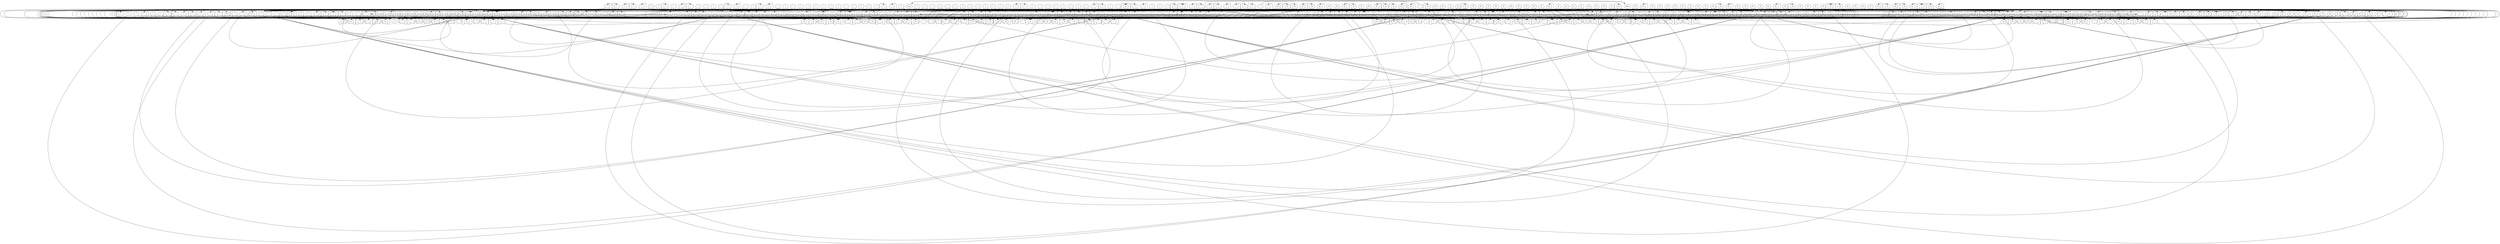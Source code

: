 digraph egraph {
  compound=true
  clusterrank=local
  subgraph cluster_0 {
    style=dotted
    0.0[label = "true"]
    0.1[label = "~"]
    0.2[label = "|"]
    0.3[label = "|"]
    0.4[label = "|"]
    0.5[label = "|"]
    0.6[label = "|"]
    0.7[label = "|"]
    0.8[label = "|"]
    0.9[label = "|"]
    0.10[label = "|"]
    0.11[label = "|"]
    0.12[label = "|"]
    0.13[label = "|"]
    0.14[label = "|"]
    0.15[label = "|"]
    0.16[label = "|"]
    0.17[label = "&"]
    0.18[label = "|"]
    0.19[label = "|"]
    0.20[label = "|"]
    0.21[label = "|"]
    0.22[label = "|"]
    0.23[label = "|"]
    0.24[label = "|"]
    0.25[label = "|"]
    0.26[label = "|"]
    0.27[label = "|"]
    0.28[label = "|"]
    0.29[label = "|"]
    0.30[label = "|"]
    0.31[label = "|"]
    0.32[label = "|"]
    0.33[label = "|"]
    0.34[label = "|"]
    0.35[label = "|"]
    0.36[label = "|"]
    0.37[label = "|"]
    0.38[label = "|"]
    0.39[label = "|"]
    0.40[label = "|"]
    0.41[label = "|"]
    0.42[label = "|"]
    0.43[label = "|"]
    0.44[label = "|"]
    0.45[label = "|"]
    0.46[label = "|"]
    0.47[label = "|"]
    0.48[label = "|"]
    0.49[label = "|"]
    0.50[label = "|"]
    0.51[label = "|"]
    0.52[label = "|"]
    0.53[label = "|"]
    0.54[label = "|"]
    0.55[label = "|"]
    0.56[label = "|"]
    0.57[label = "|"]
    0.58[label = "|"]
    0.59[label = "|"]
    0.60[label = "|"]
    0.61[label = "|"]
    0.62[label = "|"]
    0.63[label = "|"]
    0.64[label = "|"]
    0.65[label = "|"]
    0.66[label = "|"]
    0.67[label = "|"]
    0.68[label = "|"]
    0.69[label = "|"]
    0.70[label = "|"]
    0.71[label = "|"]
    0.72[label = "|"]
    0.73[label = "|"]
    0.74[label = "|"]
    0.75[label = "|"]
    0.76[label = "|"]
    0.77[label = "|"]
    0.78[label = "|"]
    0.79[label = "|"]
    0.80[label = "|"]
    0.81[label = "|"]
    0.82[label = "|"]
    0.83[label = "|"]
  }
  subgraph cluster_1 {
    style=dotted
    1.0[label = "y"]
    1.1[label = "|"]
    1.2[label = "|"]
    1.3[label = "|"]
    1.4[label = "&"]
    1.5[label = "&"]
    1.6[label = "&"]
    1.7[label = "&"]
    1.8[label = "&"]
    1.9[label = "&"]
    1.10[label = "&"]
    1.11[label = "&"]
    1.12[label = "&"]
    1.13[label = "~"]
    1.14[label = "|"]
    1.15[label = "|"]
    1.16[label = "|"]
    1.17[label = "|"]
    1.18[label = "|"]
    1.19[label = "|"]
  }
  subgraph cluster_2 {
    style=dotted
    2.0[label = "false"]
    2.1[label = "~"]
    2.2[label = "|"]
    2.3[label = "&"]
    2.4[label = "&"]
    2.5[label = "&"]
    2.6[label = "&"]
    2.7[label = "&"]
    2.8[label = "&"]
    2.9[label = "&"]
    2.10[label = "&"]
    2.11[label = "&"]
    2.12[label = "&"]
    2.13[label = "&"]
    2.14[label = "&"]
    2.15[label = "&"]
    2.16[label = "&"]
    2.17[label = "&"]
    2.18[label = "&"]
    2.19[label = "&"]
    2.20[label = "&"]
    2.21[label = "&"]
    2.22[label = "&"]
    2.23[label = "&"]
    2.24[label = "&"]
    2.25[label = "&"]
    2.26[label = "&"]
    2.27[label = "&"]
    2.28[label = "&"]
    2.29[label = "&"]
    2.30[label = "&"]
    2.31[label = "&"]
    2.32[label = "&"]
    2.33[label = "&"]
    2.34[label = "&"]
    2.35[label = "&"]
    2.36[label = "&"]
    2.37[label = "&"]
    2.38[label = "&"]
    2.39[label = "&"]
    2.40[label = "&"]
    2.41[label = "&"]
    2.42[label = "&"]
    2.43[label = "&"]
    2.44[label = "&"]
    2.45[label = "&"]
    2.46[label = "&"]
    2.47[label = "&"]
    2.48[label = "&"]
    2.49[label = "&"]
    2.50[label = "&"]
    2.51[label = "&"]
    2.52[label = "&"]
    2.53[label = "&"]
    2.54[label = "&"]
    2.55[label = "&"]
    2.56[label = "&"]
    2.57[label = "&"]
    2.58[label = "&"]
    2.59[label = "&"]
    2.60[label = "&"]
    2.61[label = "&"]
    2.62[label = "&"]
    2.63[label = "&"]
    2.64[label = "&"]
    2.65[label = "&"]
    2.66[label = "&"]
    2.67[label = "&"]
    2.68[label = "&"]
    2.69[label = "&"]
    2.70[label = "&"]
    2.71[label = "&"]
    2.72[label = "&"]
    2.73[label = "&"]
    2.74[label = "&"]
    2.75[label = "&"]
    2.76[label = "&"]
    2.77[label = "&"]
    2.78[label = "&"]
    2.79[label = "&"]
    2.80[label = "&"]
    2.81[label = "&"]
    2.82[label = "&"]
    2.83[label = "&"]
  }
  subgraph cluster_3 {
    style=dotted
    3.0[label = "x"]
    3.1[label = "|"]
    3.2[label = "|"]
    3.3[label = "|"]
    3.4[label = "&"]
    3.5[label = "&"]
    3.6[label = "&"]
    3.7[label = "&"]
    3.8[label = "&"]
    3.9[label = "&"]
    3.10[label = "&"]
    3.11[label = "&"]
    3.12[label = "&"]
    3.13[label = "~"]
    3.14[label = "|"]
    3.15[label = "|"]
    3.16[label = "|"]
    3.17[label = "|"]
    3.18[label = "|"]
    3.19[label = "|"]
  }
  subgraph cluster_6 {
    style=dotted
    6.0[label = "~"]
    6.1[label = "|"]
    6.2[label = "|"]
    6.3[label = "|"]
    6.4[label = "&"]
    6.5[label = "&"]
    6.6[label = "&"]
    6.7[label = "&"]
    6.8[label = "&"]
    6.9[label = "&"]
    6.10[label = "&"]
    6.11[label = "&"]
    6.12[label = "&"]
    6.13[label = "|"]
    6.14[label = "|"]
    6.15[label = "|"]
    6.16[label = "|"]
    6.17[label = "|"]
    6.18[label = "|"]
  }
  subgraph cluster_7 {
    style=dotted
    7.0[label = "~"]
    7.1[label = "|"]
    7.2[label = "|"]
    7.3[label = "|"]
    7.4[label = "&"]
    7.5[label = "&"]
    7.6[label = "&"]
    7.7[label = "&"]
    7.8[label = "&"]
    7.9[label = "&"]
    7.10[label = "&"]
    7.11[label = "&"]
    7.12[label = "&"]
    7.13[label = "|"]
    7.14[label = "|"]
    7.15[label = "|"]
    7.16[label = "|"]
    7.17[label = "|"]
    7.18[label = "|"]
  }
  subgraph cluster_25 {
    style=dotted
    25.0[label = "|"]
    25.1[label = "|"]
    25.2[label = "|"]
    25.3[label = "&"]
    25.4[label = "&"]
    25.5[label = "&"]
    25.6[label = "~"]
    25.7[label = "|"]
    25.8[label = "|"]
    25.9[label = "|"]
    25.10[label = "|"]
    25.11[label = "|"]
    25.12[label = "|"]
    25.13[label = "|"]
    25.14[label = "|"]
    25.15[label = "|"]
    25.16[label = "|"]
    25.17[label = "|"]
    25.18[label = "|"]
    25.19[label = "|"]
    25.20[label = "|"]
    25.21[label = "|"]
    25.22[label = "|"]
    25.23[label = "|"]
    25.24[label = "|"]
    25.25[label = "|"]
    25.26[label = "|"]
    25.27[label = "|"]
    25.28[label = "|"]
    25.29[label = "|"]
    25.30[label = "|"]
  }
  subgraph cluster_30 {
    style=dotted
    30.0[label = "|"]
    30.1[label = "|"]
    30.2[label = "|"]
    30.3[label = "|"]
    30.4[label = "|"]
    30.5[label = "|"]
    30.6[label = "|"]
    30.7[label = "|"]
    30.8[label = "|"]
    30.9[label = "&"]
    30.10[label = "&"]
    30.11[label = "&"]
    30.12[label = "~"]
    30.13[label = "|"]
    30.14[label = "|"]
    30.15[label = "|"]
    30.16[label = "|"]
    30.17[label = "|"]
    30.18[label = "|"]
    30.19[label = "|"]
    30.20[label = "|"]
    30.21[label = "|"]
    30.22[label = "|"]
    30.23[label = "|"]
    30.24[label = "|"]
    30.25[label = "|"]
    30.26[label = "|"]
    30.27[label = "|"]
    30.28[label = "|"]
    30.29[label = "|"]
    30.30[label = "|"]
  }
  subgraph cluster_45 {
    style=dotted
    45.0[label = "|"]
    45.1[label = "|"]
    45.2[label = "|"]
    45.3[label = "|"]
    45.4[label = "|"]
    45.5[label = "|"]
    45.6[label = "|"]
    45.7[label = "|"]
    45.8[label = "|"]
    45.9[label = "&"]
    45.10[label = "&"]
    45.11[label = "&"]
    45.12[label = "~"]
    45.13[label = "|"]
    45.14[label = "|"]
    45.15[label = "|"]
    45.16[label = "|"]
    45.17[label = "|"]
    45.18[label = "|"]
    45.19[label = "|"]
    45.20[label = "|"]
    45.21[label = "|"]
    45.22[label = "|"]
    45.23[label = "|"]
    45.24[label = "|"]
    45.25[label = "|"]
    45.26[label = "|"]
    45.27[label = "|"]
    45.28[label = "|"]
    45.29[label = "|"]
    45.30[label = "|"]
  }
  subgraph cluster_54 {
    style=dotted
    54.0[label = "|"]
    54.1[label = "|"]
    54.2[label = "|"]
    54.3[label = "|"]
    54.4[label = "|"]
    54.5[label = "|"]
    54.6[label = "|"]
    54.7[label = "|"]
    54.8[label = "|"]
    54.9[label = "&"]
    54.10[label = "&"]
    54.11[label = "&"]
    54.12[label = "~"]
    54.13[label = "|"]
    54.14[label = "|"]
    54.15[label = "|"]
    54.16[label = "|"]
    54.17[label = "|"]
    54.18[label = "|"]
    54.19[label = "|"]
    54.20[label = "|"]
    54.21[label = "|"]
    54.22[label = "|"]
    54.23[label = "|"]
    54.24[label = "|"]
    54.25[label = "|"]
    54.26[label = "|"]
    54.27[label = "|"]
    54.28[label = "|"]
    54.29[label = "|"]
    54.30[label = "|"]
  }
  subgraph cluster_67 {
    style=dotted
    67.0[label = "&"]
    67.1[label = "&"]
    67.2[label = "&"]
    67.3[label = "&"]
    67.4[label = "&"]
    67.5[label = "&"]
    67.6[label = "&"]
    67.7[label = "&"]
    67.8[label = "&"]
    67.9[label = "&"]
    67.10[label = "&"]
    67.11[label = "&"]
    67.12[label = "&"]
    67.13[label = "&"]
    67.14[label = "~"]
    67.15[label = "|"]
    67.16[label = "|"]
    67.17[label = "|"]
    67.18[label = "&"]
    67.19[label = "&"]
    67.20[label = "&"]
    67.21[label = "&"]
    67.22[label = "&"]
    67.23[label = "&"]
    67.24[label = "&"]
    67.25[label = "&"]
    67.26[label = "&"]
    67.27[label = "&"]
    67.28[label = "&"]
    67.29[label = "&"]
    67.30[label = "&"]
  }
  subgraph cluster_94 {
    style=dotted
    94.0[label = "&"]
    94.1[label = "&"]
    94.2[label = "&"]
    94.3[label = "&"]
    94.4[label = "&"]
    94.5[label = "&"]
    94.6[label = "&"]
    94.7[label = "&"]
    94.8[label = "&"]
    94.9[label = "&"]
    94.10[label = "&"]
    94.11[label = "&"]
    94.12[label = "&"]
    94.13[label = "&"]
    94.14[label = "&"]
    94.15[label = "&"]
    94.16[label = "&"]
    94.17[label = "&"]
    94.18[label = "&"]
    94.19[label = "~"]
    94.20[label = "|"]
    94.21[label = "|"]
    94.22[label = "|"]
    94.23[label = "&"]
    94.24[label = "&"]
    94.25[label = "&"]
    94.26[label = "&"]
    94.27[label = "&"]
    94.28[label = "&"]
    94.29[label = "&"]
    94.30[label = "&"]
  }
  subgraph cluster_166 {
    style=dotted
    166.0[label = "&"]
    166.1[label = "&"]
    166.2[label = "&"]
    166.3[label = "&"]
    166.4[label = "&"]
    166.5[label = "&"]
    166.6[label = "&"]
    166.7[label = "&"]
    166.8[label = "&"]
    166.9[label = "&"]
    166.10[label = "&"]
    166.11[label = "&"]
    166.12[label = "&"]
    166.13[label = "&"]
    166.14[label = "~"]
    166.15[label = "|"]
    166.16[label = "|"]
    166.17[label = "|"]
    166.18[label = "&"]
    166.19[label = "&"]
    166.20[label = "&"]
    166.21[label = "&"]
    166.22[label = "&"]
    166.23[label = "&"]
    166.24[label = "&"]
    166.25[label = "&"]
    166.26[label = "&"]
    166.27[label = "&"]
    166.28[label = "&"]
    166.29[label = "&"]
    166.30[label = "&"]
  }
  subgraph cluster_189 {
    style=dotted
    189.0[label = "&"]
    189.1[label = "&"]
    189.2[label = "&"]
    189.3[label = "&"]
    189.4[label = "~"]
    189.5[label = "|"]
    189.6[label = "|"]
    189.7[label = "|"]
    189.8[label = "|"]
    189.9[label = "|"]
    189.10[label = "|"]
    189.11[label = "|"]
    189.12[label = "|"]
    189.13[label = "|"]
    189.14[label = "&"]
    189.15[label = "&"]
    189.16[label = "&"]
    189.17[label = "&"]
    189.18[label = "&"]
  }
  subgraph cluster_207 {
    style=dotted
    207.0[label = "&"]
    207.1[label = "&"]
    207.2[label = "&"]
    207.3[label = "&"]
    207.4[label = "&"]
    207.5[label = "&"]
    207.6[label = "&"]
    207.7[label = "&"]
    207.8[label = "&"]
    207.9[label = "&"]
    207.10[label = "&"]
    207.11[label = "&"]
    207.12[label = "&"]
    207.13[label = "&"]
    207.14[label = "&"]
    207.15[label = "&"]
    207.16[label = "&"]
    207.17[label = "&"]
    207.18[label = "&"]
    207.19[label = "&"]
    207.20[label = "&"]
    207.21[label = "&"]
    207.22[label = "&"]
    207.23[label = "&"]
    207.24[label = "~"]
    207.25[label = "|"]
    207.26[label = "|"]
    207.27[label = "|"]
    207.28[label = "&"]
    207.29[label = "&"]
    207.30[label = "&"]
  }
  subgraph cluster_210 {
    style=dotted
    210.0[label = "&"]
    210.1[label = "&"]
    210.2[label = "&"]
    210.3[label = "&"]
    210.4[label = "&"]
    210.5[label = "&"]
    210.6[label = "&"]
    210.7[label = "&"]
    210.8[label = "~"]
    210.9[label = "|"]
    210.10[label = "|"]
    210.11[label = "|"]
    210.12[label = "|"]
    210.13[label = "|"]
    210.14[label = "|"]
    210.15[label = "|"]
    210.16[label = "|"]
    210.17[label = "|"]
    210.18[label = "&"]
  }
  0.1 -> 2.0 [lhead = cluster_2, ]
  0.2:sw -> 1.0 [lhead = cluster_1, ]
  0.2:se -> 0.2:n [lhead = cluster_0, ]
  0.3:sw -> 3.0 [lhead = cluster_3, ]
  0.3:se -> 0.3:n [lhead = cluster_0, ]
  0.4:sw -> 3.0 [lhead = cluster_3, ]
  0.4:se -> 6.0 [lhead = cluster_6, ]
  0.5:sw -> 2.0 [lhead = cluster_2, ]
  0.5:se -> 0.5:n [lhead = cluster_0, ]
  0.6:sw -> 0.6:n [lhead = cluster_0, ]
  0.6:se -> 1.0 [lhead = cluster_1, ]
  0.7:sw -> 0.7:n [lhead = cluster_0, ]
  0.7:se -> 3.0 [lhead = cluster_3, ]
  0.8:sw -> 0.8:n [lhead = cluster_0, ]
  0.8:se -> 2.0 [lhead = cluster_2, ]
  0.9:sw -> 6.0 [lhead = cluster_6, ]
  0.9:se -> 3.0 [lhead = cluster_3, ]
  0.10:sw -> 0.10:n [lhead = cluster_0, ]
  0.10:se -> 0.10:n [lhead = cluster_0, ]
  0.11:sw -> 0.11:n [lhead = cluster_0, ]
  0.11:se -> 6.0 [lhead = cluster_6, ]
  0.12:sw -> 6.0 [lhead = cluster_6, ]
  0.12:se -> 0.12:n [lhead = cluster_0, ]
  0.13:sw -> 1.0 [lhead = cluster_1, ]
  0.13:se -> 7.0 [lhead = cluster_7, ]
  0.14:sw -> 7.0 [lhead = cluster_7, ]
  0.14:se -> 1.0 [lhead = cluster_1, ]
  0.15:sw -> 0.15:n [lhead = cluster_0, ]
  0.15:se -> 7.0 [lhead = cluster_7, ]
  0.16:sw -> 7.0 [lhead = cluster_7, ]
  0.16:se -> 0.16:n [lhead = cluster_0, ]
  0.17:sw -> 0.17:n [lhead = cluster_0, ]
  0.17:se -> 0.17:n [lhead = cluster_0, ]
  0.18:sw -> 189.0 [lhead = cluster_189, ]
  0.18:se -> 0.18:n [lhead = cluster_0, ]
  0.19:sw -> 45.0 [lhead = cluster_45, ]
  0.19:se -> 25.0 [lhead = cluster_25, ]
  0.20:sw -> 45.0 [lhead = cluster_45, ]
  0.20:se -> 0.20:n [lhead = cluster_0, ]
  0.21:sw -> 189.0 [lhead = cluster_189, ]
  0.21:se -> 30.0 [lhead = cluster_30, ]
  0.22:sw -> 45.0 [lhead = cluster_45, ]
  0.22:se -> 6.0 [lhead = cluster_6, ]
  0.23:sw -> 45.0 [lhead = cluster_45, ]
  0.23:se -> 30.0 [lhead = cluster_30, ]
  0.24:sw -> 166.0 [lhead = cluster_166, ]
  0.24:se -> 0.24:n [lhead = cluster_0, ]
  0.25:sw -> 1.0 [lhead = cluster_1, ]
  0.25:se -> 25.0 [lhead = cluster_25, ]
  0.26:sw -> 67.0 [lhead = cluster_67, ]
  0.26:se -> 0.26:n [lhead = cluster_0, ]
  0.27:sw -> 3.0 [lhead = cluster_3, ]
  0.27:se -> 25.0 [lhead = cluster_25, ]
  0.28:sw -> 67.0 [lhead = cluster_67, ]
  0.28:se -> 30.0 [lhead = cluster_30, ]
  0.29:sw -> 3.0 [lhead = cluster_3, ]
  0.29:se -> 30.0 [lhead = cluster_30, ]
  0.30:sw -> 94.0 [lhead = cluster_94, ]
  0.30:se -> 25.0 [lhead = cluster_25, ]
  0.31:sw -> 94.0 [lhead = cluster_94, ]
  0.31:se -> 0.31:n [lhead = cluster_0, ]
  0.32:sw -> 25.0 [lhead = cluster_25, ]
  0.32:se -> 45.0 [lhead = cluster_45, ]
  0.33:sw -> 0.33:n [lhead = cluster_0, ]
  0.33:se -> 189.0 [lhead = cluster_189, ]
  0.34:sw -> 0.34:n [lhead = cluster_0, ]
  0.34:se -> 45.0 [lhead = cluster_45, ]
  0.35:sw -> 25.0 [lhead = cluster_25, ]
  0.35:se -> 1.0 [lhead = cluster_1, ]
  0.36:sw -> 0.36:n [lhead = cluster_0, ]
  0.36:se -> 166.0 [lhead = cluster_166, ]
  0.37:sw -> 6.0 [lhead = cluster_6, ]
  0.37:se -> 45.0 [lhead = cluster_45, ]
  0.38:sw -> 30.0 [lhead = cluster_30, ]
  0.38:se -> 189.0 [lhead = cluster_189, ]
  0.39:sw -> 30.0 [lhead = cluster_30, ]
  0.39:se -> 45.0 [lhead = cluster_45, ]
  0.40:sw -> 25.0 [lhead = cluster_25, ]
  0.40:se -> 3.0 [lhead = cluster_3, ]
  0.41:sw -> 0.41:n [lhead = cluster_0, ]
  0.41:se -> 67.0 [lhead = cluster_67, ]
  0.42:sw -> 25.0 [lhead = cluster_25, ]
  0.42:se -> 94.0 [lhead = cluster_94, ]
  0.43:sw -> 0.43:n [lhead = cluster_0, ]
  0.43:se -> 94.0 [lhead = cluster_94, ]
  0.44:sw -> 30.0 [lhead = cluster_30, ]
  0.44:se -> 67.0 [lhead = cluster_67, ]
  0.45:sw -> 30.0 [lhead = cluster_30, ]
  0.45:se -> 3.0 [lhead = cluster_3, ]
  0.46:sw -> 25.0 [lhead = cluster_25, ]
  0.46:se -> 0.46:n [lhead = cluster_0, ]
  0.47:sw -> 0.47:n [lhead = cluster_0, ]
  0.47:se -> 25.0 [lhead = cluster_25, ]
  0.48:sw -> 25.0 [lhead = cluster_25, ]
  0.48:se -> 30.0 [lhead = cluster_30, ]
  0.49:sw -> 0.49:n [lhead = cluster_0, ]
  0.49:se -> 30.0 [lhead = cluster_30, ]
  0.50:sw -> 30.0 [lhead = cluster_30, ]
  0.50:se -> 25.0 [lhead = cluster_25, ]
  0.51:sw -> 30.0 [lhead = cluster_30, ]
  0.51:se -> 0.51:n [lhead = cluster_0, ]
  0.52:sw -> 189.0 [lhead = cluster_189, ]
  0.52:se -> 54.0 [lhead = cluster_54, ]
  0.53:sw -> 45.0 [lhead = cluster_45, ]
  0.53:se -> 7.0 [lhead = cluster_7, ]
  0.54:sw -> 45.0 [lhead = cluster_45, ]
  0.54:se -> 54.0 [lhead = cluster_54, ]
  0.55:sw -> 189.0 [lhead = cluster_189, ]
  0.55:se -> 210.0 [lhead = cluster_210, ]
  0.56:sw -> 45.0 [lhead = cluster_45, ]
  0.56:se -> 207.0 [lhead = cluster_207, ]
  0.57:sw -> 45.0 [lhead = cluster_45, ]
  0.57:se -> 210.0 [lhead = cluster_210, ]
  0.58:sw -> 166.0 [lhead = cluster_166, ]
  0.58:se -> 54.0 [lhead = cluster_54, ]
  0.59:sw -> 1.0 [lhead = cluster_1, ]
  0.59:se -> 54.0 [lhead = cluster_54, ]
  0.60:sw -> 7.0 [lhead = cluster_7, ]
  0.60:se -> 45.0 [lhead = cluster_45, ]
  0.61:sw -> 54.0 [lhead = cluster_54, ]
  0.61:se -> 189.0 [lhead = cluster_189, ]
  0.62:sw -> 54.0 [lhead = cluster_54, ]
  0.62:se -> 45.0 [lhead = cluster_45, ]
  0.63:sw -> 54.0 [lhead = cluster_54, ]
  0.63:se -> 166.0 [lhead = cluster_166, ]
  0.64:sw -> 54.0 [lhead = cluster_54, ]
  0.64:se -> 1.0 [lhead = cluster_1, ]
  0.65:sw -> 207.0 [lhead = cluster_207, ]
  0.65:se -> 45.0 [lhead = cluster_45, ]
  0.66:sw -> 210.0 [lhead = cluster_210, ]
  0.66:se -> 189.0 [lhead = cluster_189, ]
  0.67:sw -> 210.0 [lhead = cluster_210, ]
  0.67:se -> 45.0 [lhead = cluster_45, ]
  0.68:sw -> 25.0 [lhead = cluster_25, ]
  0.68:se -> 54.0 [lhead = cluster_54, ]
  0.69:sw -> 0.69:n [lhead = cluster_0, ]
  0.69:se -> 54.0 [lhead = cluster_54, ]
  0.70:sw -> 25.0 [lhead = cluster_25, ]
  0.70:se -> 210.0 [lhead = cluster_210, ]
  0.71:sw -> 0.71:n [lhead = cluster_0, ]
  0.71:se -> 207.0 [lhead = cluster_207, ]
  0.72:sw -> 0.72:n [lhead = cluster_0, ]
  0.72:se -> 210.0 [lhead = cluster_210, ]
  0.73:sw -> 6.0 [lhead = cluster_6, ]
  0.73:se -> 54.0 [lhead = cluster_54, ]
  0.74:sw -> 30.0 [lhead = cluster_30, ]
  0.74:se -> 7.0 [lhead = cluster_7, ]
  0.75:sw -> 30.0 [lhead = cluster_30, ]
  0.75:se -> 54.0 [lhead = cluster_54, ]
  0.76:sw -> 54.0 [lhead = cluster_54, ]
  0.76:se -> 25.0 [lhead = cluster_25, ]
  0.77:sw -> 54.0 [lhead = cluster_54, ]
  0.77:se -> 0.77:n [lhead = cluster_0, ]
  0.78:sw -> 7.0 [lhead = cluster_7, ]
  0.78:se -> 30.0 [lhead = cluster_30, ]
  0.79:sw -> 54.0 [lhead = cluster_54, ]
  0.79:se -> 6.0 [lhead = cluster_6, ]
  0.80:sw -> 54.0 [lhead = cluster_54, ]
  0.80:se -> 30.0 [lhead = cluster_30, ]
  0.81:sw -> 207.0 [lhead = cluster_207, ]
  0.81:se -> 0.81:n [lhead = cluster_0, ]
  0.82:sw -> 210.0 [lhead = cluster_210, ]
  0.82:se -> 25.0 [lhead = cluster_25, ]
  0.83:sw -> 210.0 [lhead = cluster_210, ]
  0.83:se -> 0.83:n [lhead = cluster_0, ]
  1.1:sw -> 1.1:n [lhead = cluster_1, ]
  1.1:se -> 1.1:n [lhead = cluster_1, ]
  1.2:sw -> 1.2:n [lhead = cluster_1, ]
  1.2:se -> 2.0 [lhead = cluster_2, ]
  1.3:sw -> 2.0 [lhead = cluster_2, ]
  1.3:se -> 1.3:n [lhead = cluster_1, ]
  1.4:sw -> 1.4:n [lhead = cluster_1, ]
  1.4:se -> 1.4:n [lhead = cluster_1, ]
  1.5:sw -> 1.5:n [lhead = cluster_1, ]
  1.5:se -> 0.0 [lhead = cluster_0, ]
  1.6:sw -> 1.6:n [lhead = cluster_1, ]
  1.6:se -> 30.0 [lhead = cluster_30, ]
  1.7:sw -> 0.0 [lhead = cluster_0, ]
  1.7:se -> 1.7:n [lhead = cluster_1, ]
  1.8:sw -> 30.0 [lhead = cluster_30, ]
  1.8:se -> 1.8:n [lhead = cluster_1, ]
  1.9:sw -> 45.0 [lhead = cluster_45, ]
  1.9:se -> 1.9:n [lhead = cluster_1, ]
  1.10:sw -> 1.10:n [lhead = cluster_1, ]
  1.10:se -> 45.0 [lhead = cluster_45, ]
  1.11:sw -> 45.0 [lhead = cluster_45, ]
  1.11:se -> 30.0 [lhead = cluster_30, ]
  1.12:sw -> 30.0 [lhead = cluster_30, ]
  1.12:se -> 45.0 [lhead = cluster_45, ]
  1.13 -> 7.0 [lhead = cluster_7, ]
  1.14:sw -> 166.0 [lhead = cluster_166, ]
  1.14:se -> 1.14:n [lhead = cluster_1, ]
  1.15:sw -> 1.15:n [lhead = cluster_1, ]
  1.15:se -> 166.0 [lhead = cluster_166, ]
  1.16:sw -> 166.0 [lhead = cluster_166, ]
  1.16:se -> 94.0 [lhead = cluster_94, ]
  1.17:sw -> 1.17:n [lhead = cluster_1, ]
  1.17:se -> 94.0 [lhead = cluster_94, ]
  1.18:sw -> 94.0 [lhead = cluster_94, ]
  1.18:se -> 166.0 [lhead = cluster_166, ]
  1.19:sw -> 94.0 [lhead = cluster_94, ]
  1.19:se -> 1.19:n [lhead = cluster_1, ]
  2.1 -> 0.0 [lhead = cluster_0, ]
  2.2:sw -> 2.2:n [lhead = cluster_2, ]
  2.2:se -> 2.2:n [lhead = cluster_2, ]
  2.3:sw -> 1.0 [lhead = cluster_1, ]
  2.3:se -> 67.0 [lhead = cluster_67, ]
  2.4:sw -> 1.0 [lhead = cluster_1, ]
  2.4:se -> 2.4:n [lhead = cluster_2, ]
  2.5:sw -> 67.0 [lhead = cluster_67, ]
  2.5:se -> 1.0 [lhead = cluster_1, ]
  2.6:sw -> 2.6:n [lhead = cluster_2, ]
  2.6:se -> 1.0 [lhead = cluster_1, ]
  2.7:sw -> 67.0 [lhead = cluster_67, ]
  2.7:se -> 2.7:n [lhead = cluster_2, ]
  2.8:sw -> 67.0 [lhead = cluster_67, ]
  2.8:se -> 94.0 [lhead = cluster_94, ]
  2.9:sw -> 3.0 [lhead = cluster_3, ]
  2.9:se -> 2.9:n [lhead = cluster_2, ]
  2.10:sw -> 2.10:n [lhead = cluster_2, ]
  2.10:se -> 67.0 [lhead = cluster_67, ]
  2.11:sw -> 2.11:n [lhead = cluster_2, ]
  2.11:se -> 3.0 [lhead = cluster_3, ]
  2.12:sw -> 94.0 [lhead = cluster_94, ]
  2.12:se -> 67.0 [lhead = cluster_67, ]
  2.13:sw -> 2.13:n [lhead = cluster_2, ]
  2.13:se -> 2.13:n [lhead = cluster_2, ]
  2.14:sw -> 2.14:n [lhead = cluster_2, ]
  2.14:se -> 94.0 [lhead = cluster_94, ]
  2.15:sw -> 94.0 [lhead = cluster_94, ]
  2.15:se -> 2.15:n [lhead = cluster_2, ]
  2.16:sw -> 67.0 [lhead = cluster_67, ]
  2.16:se -> 6.0 [lhead = cluster_6, ]
  2.17:sw -> 67.0 [lhead = cluster_67, ]
  2.17:se -> 30.0 [lhead = cluster_30, ]
  2.18:sw -> 3.0 [lhead = cluster_3, ]
  2.18:se -> 6.0 [lhead = cluster_6, ]
  2.19:sw -> 2.19:n [lhead = cluster_2, ]
  2.19:se -> 25.0 [lhead = cluster_25, ]
  2.20:sw -> 2.20:n [lhead = cluster_2, ]
  2.20:se -> 0.0 [lhead = cluster_0, ]
  2.21:sw -> 94.0 [lhead = cluster_94, ]
  2.21:se -> 25.0 [lhead = cluster_25, ]
  2.22:sw -> 2.22:n [lhead = cluster_2, ]
  2.22:se -> 6.0 [lhead = cluster_6, ]
  2.23:sw -> 2.23:n [lhead = cluster_2, ]
  2.23:se -> 30.0 [lhead = cluster_30, ]
  2.24:sw -> 94.0 [lhead = cluster_94, ]
  2.24:se -> 6.0 [lhead = cluster_6, ]
  2.25:sw -> 25.0 [lhead = cluster_25, ]
  2.25:se -> 2.25:n [lhead = cluster_2, ]
  2.26:sw -> 25.0 [lhead = cluster_25, ]
  2.26:se -> 94.0 [lhead = cluster_94, ]
  2.27:sw -> 0.0 [lhead = cluster_0, ]
  2.27:se -> 2.27:n [lhead = cluster_2, ]
  2.28:sw -> 6.0 [lhead = cluster_6, ]
  2.28:se -> 67.0 [lhead = cluster_67, ]
  2.29:sw -> 6.0 [lhead = cluster_6, ]
  2.29:se -> 3.0 [lhead = cluster_3, ]
  2.30:sw -> 30.0 [lhead = cluster_30, ]
  2.30:se -> 67.0 [lhead = cluster_67, ]
  2.31:sw -> 6.0 [lhead = cluster_6, ]
  2.31:se -> 2.31:n [lhead = cluster_2, ]
  2.32:sw -> 6.0 [lhead = cluster_6, ]
  2.32:se -> 94.0 [lhead = cluster_94, ]
  2.33:sw -> 30.0 [lhead = cluster_30, ]
  2.33:se -> 2.33:n [lhead = cluster_2, ]
  2.34:sw -> 45.0 [lhead = cluster_45, ]
  2.34:se -> 2.34:n [lhead = cluster_2, ]
  2.35:sw -> 2.35:n [lhead = cluster_2, ]
  2.35:se -> 45.0 [lhead = cluster_45, ]
  2.36:sw -> 1.0 [lhead = cluster_1, ]
  2.36:se -> 7.0 [lhead = cluster_7, ]
  2.37:sw -> 2.37:n [lhead = cluster_2, ]
  2.37:se -> 7.0 [lhead = cluster_7, ]
  2.38:sw -> 2.38:n [lhead = cluster_2, ]
  2.38:se -> 54.0 [lhead = cluster_54, ]
  2.39:sw -> 94.0 [lhead = cluster_94, ]
  2.39:se -> 7.0 [lhead = cluster_7, ]
  2.40:sw -> 7.0 [lhead = cluster_7, ]
  2.40:se -> 1.0 [lhead = cluster_1, ]
  2.41:sw -> 7.0 [lhead = cluster_7, ]
  2.41:se -> 2.41:n [lhead = cluster_2, ]
  2.42:sw -> 7.0 [lhead = cluster_7, ]
  2.42:se -> 94.0 [lhead = cluster_94, ]
  2.43:sw -> 54.0 [lhead = cluster_54, ]
  2.43:se -> 2.43:n [lhead = cluster_2, ]
  2.44:sw -> 166.0 [lhead = cluster_166, ]
  2.44:se -> 67.0 [lhead = cluster_67, ]
  2.45:sw -> 166.0 [lhead = cluster_166, ]
  2.45:se -> 3.0 [lhead = cluster_3, ]
  2.46:sw -> 166.0 [lhead = cluster_166, ]
  2.46:se -> 2.46:n [lhead = cluster_2, ]
  2.47:sw -> 166.0 [lhead = cluster_166, ]
  2.47:se -> 94.0 [lhead = cluster_94, ]
  2.48:sw -> 67.0 [lhead = cluster_67, ]
  2.48:se -> 166.0 [lhead = cluster_166, ]
  2.49:sw -> 3.0 [lhead = cluster_3, ]
  2.49:se -> 166.0 [lhead = cluster_166, ]
  2.50:sw -> 2.50:n [lhead = cluster_2, ]
  2.50:se -> 166.0 [lhead = cluster_166, ]
  2.51:sw -> 94.0 [lhead = cluster_94, ]
  2.51:se -> 166.0 [lhead = cluster_166, ]
  2.52:sw -> 189.0 [lhead = cluster_189, ]
  2.52:se -> 2.52:n [lhead = cluster_2, ]
  2.53:sw -> 189.0 [lhead = cluster_189, ]
  2.53:se -> 94.0 [lhead = cluster_94, ]
  2.54:sw -> 2.54:n [lhead = cluster_2, ]
  2.54:se -> 189.0 [lhead = cluster_189, ]
  2.55:sw -> 94.0 [lhead = cluster_94, ]
  2.55:se -> 189.0 [lhead = cluster_189, ]
  2.56:sw -> 189.0 [lhead = cluster_189, ]
  2.56:se -> 207.0 [lhead = cluster_207, ]
  2.57:sw -> 189.0 [lhead = cluster_189, ]
  2.57:se -> 210.0 [lhead = cluster_210, ]
  2.58:sw -> 45.0 [lhead = cluster_45, ]
  2.58:se -> 207.0 [lhead = cluster_207, ]
  2.59:sw -> 166.0 [lhead = cluster_166, ]
  2.59:se -> 7.0 [lhead = cluster_7, ]
  2.60:sw -> 166.0 [lhead = cluster_166, ]
  2.60:se -> 54.0 [lhead = cluster_54, ]
  2.61:sw -> 166.0 [lhead = cluster_166, ]
  2.61:se -> 207.0 [lhead = cluster_207, ]
  2.62:sw -> 166.0 [lhead = cluster_166, ]
  2.62:se -> 210.0 [lhead = cluster_210, ]
  2.63:sw -> 1.0 [lhead = cluster_1, ]
  2.63:se -> 207.0 [lhead = cluster_207, ]
  2.64:sw -> 67.0 [lhead = cluster_67, ]
  2.64:se -> 207.0 [lhead = cluster_207, ]
  2.65:sw -> 67.0 [lhead = cluster_67, ]
  2.65:se -> 210.0 [lhead = cluster_210, ]
  2.66:sw -> 3.0 [lhead = cluster_3, ]
  2.66:se -> 207.0 [lhead = cluster_207, ]
  2.67:sw -> 2.67:n [lhead = cluster_2, ]
  2.67:se -> 207.0 [lhead = cluster_207, ]
  2.68:sw -> 2.68:n [lhead = cluster_2, ]
  2.68:se -> 210.0 [lhead = cluster_210, ]
  2.69:sw -> 94.0 [lhead = cluster_94, ]
  2.69:se -> 207.0 [lhead = cluster_207, ]
  2.70:sw -> 7.0 [lhead = cluster_7, ]
  2.70:se -> 166.0 [lhead = cluster_166, ]
  2.71:sw -> 54.0 [lhead = cluster_54, ]
  2.71:se -> 166.0 [lhead = cluster_166, ]
  2.72:sw -> 207.0 [lhead = cluster_207, ]
  2.72:se -> 189.0 [lhead = cluster_189, ]
  2.73:sw -> 207.0 [lhead = cluster_207, ]
  2.73:se -> 45.0 [lhead = cluster_45, ]
  2.74:sw -> 210.0 [lhead = cluster_210, ]
  2.74:se -> 189.0 [lhead = cluster_189, ]
  2.75:sw -> 207.0 [lhead = cluster_207, ]
  2.75:se -> 166.0 [lhead = cluster_166, ]
  2.76:sw -> 207.0 [lhead = cluster_207, ]
  2.76:se -> 1.0 [lhead = cluster_1, ]
  2.77:sw -> 210.0 [lhead = cluster_210, ]
  2.77:se -> 166.0 [lhead = cluster_166, ]
  2.78:sw -> 207.0 [lhead = cluster_207, ]
  2.78:se -> 67.0 [lhead = cluster_67, ]
  2.79:sw -> 207.0 [lhead = cluster_207, ]
  2.79:se -> 3.0 [lhead = cluster_3, ]
  2.80:sw -> 210.0 [lhead = cluster_210, ]
  2.80:se -> 67.0 [lhead = cluster_67, ]
  2.81:sw -> 207.0 [lhead = cluster_207, ]
  2.81:se -> 2.81:n [lhead = cluster_2, ]
  2.82:sw -> 207.0 [lhead = cluster_207, ]
  2.82:se -> 94.0 [lhead = cluster_94, ]
  2.83:sw -> 210.0 [lhead = cluster_210, ]
  2.83:se -> 2.83:n [lhead = cluster_2, ]
  3.1:sw -> 3.1:n [lhead = cluster_3, ]
  3.1:se -> 3.1:n [lhead = cluster_3, ]
  3.2:sw -> 3.2:n [lhead = cluster_3, ]
  3.2:se -> 2.0 [lhead = cluster_2, ]
  3.3:sw -> 2.0 [lhead = cluster_2, ]
  3.3:se -> 3.3:n [lhead = cluster_3, ]
  3.4:sw -> 3.4:n [lhead = cluster_3, ]
  3.4:se -> 3.4:n [lhead = cluster_3, ]
  3.5:sw -> 3.5:n [lhead = cluster_3, ]
  3.5:se -> 0.0 [lhead = cluster_0, ]
  3.6:sw -> 0.0 [lhead = cluster_0, ]
  3.6:se -> 3.6:n [lhead = cluster_3, ]
  3.7:sw -> 45.0 [lhead = cluster_45, ]
  3.7:se -> 3.7:n [lhead = cluster_3, ]
  3.8:sw -> 3.8:n [lhead = cluster_3, ]
  3.8:se -> 45.0 [lhead = cluster_45, ]
  3.9:sw -> 45.0 [lhead = cluster_45, ]
  3.9:se -> 54.0 [lhead = cluster_54, ]
  3.10:sw -> 3.10:n [lhead = cluster_3, ]
  3.10:se -> 54.0 [lhead = cluster_54, ]
  3.11:sw -> 54.0 [lhead = cluster_54, ]
  3.11:se -> 45.0 [lhead = cluster_45, ]
  3.12:sw -> 54.0 [lhead = cluster_54, ]
  3.12:se -> 3.12:n [lhead = cluster_3, ]
  3.13 -> 6.0 [lhead = cluster_6, ]
  3.14:sw -> 67.0 [lhead = cluster_67, ]
  3.14:se -> 3.14:n [lhead = cluster_3, ]
  3.15:sw -> 3.15:n [lhead = cluster_3, ]
  3.15:se -> 67.0 [lhead = cluster_67, ]
  3.16:sw -> 67.0 [lhead = cluster_67, ]
  3.16:se -> 94.0 [lhead = cluster_94, ]
  3.17:sw -> 3.17:n [lhead = cluster_3, ]
  3.17:se -> 94.0 [lhead = cluster_94, ]
  3.18:sw -> 94.0 [lhead = cluster_94, ]
  3.18:se -> 67.0 [lhead = cluster_67, ]
  3.19:sw -> 94.0 [lhead = cluster_94, ]
  3.19:se -> 3.19:n [lhead = cluster_3, ]
  6.0 -> 3.0 [lhead = cluster_3, ]
  6.1:sw -> 2.0 [lhead = cluster_2, ]
  6.1:se -> 6.1:n [lhead = cluster_6, ]
  6.2:sw -> 6.2:n [lhead = cluster_6, ]
  6.2:se -> 2.0 [lhead = cluster_2, ]
  6.3:sw -> 6.3:n [lhead = cluster_6, ]
  6.3:se -> 6.3:n [lhead = cluster_6, ]
  6.4:sw -> 25.0 [lhead = cluster_25, ]
  6.4:se -> 6.4:n [lhead = cluster_6, ]
  6.5:sw -> 25.0 [lhead = cluster_25, ]
  6.5:se -> 30.0 [lhead = cluster_30, ]
  6.6:sw -> 0.0 [lhead = cluster_0, ]
  6.6:se -> 6.6:n [lhead = cluster_6, ]
  6.7:sw -> 6.7:n [lhead = cluster_6, ]
  6.7:se -> 25.0 [lhead = cluster_25, ]
  6.8:sw -> 6.8:n [lhead = cluster_6, ]
  6.8:se -> 0.0 [lhead = cluster_0, ]
  6.9:sw -> 30.0 [lhead = cluster_30, ]
  6.9:se -> 25.0 [lhead = cluster_25, ]
  6.10:sw -> 6.10:n [lhead = cluster_6, ]
  6.10:se -> 6.10:n [lhead = cluster_6, ]
  6.11:sw -> 6.11:n [lhead = cluster_6, ]
  6.11:se -> 30.0 [lhead = cluster_30, ]
  6.12:sw -> 30.0 [lhead = cluster_30, ]
  6.12:se -> 6.12:n [lhead = cluster_6, ]
  6.13:sw -> 166.0 [lhead = cluster_166, ]
  6.13:se -> 6.13:n [lhead = cluster_6, ]
  6.14:sw -> 6.14:n [lhead = cluster_6, ]
  6.14:se -> 166.0 [lhead = cluster_166, ]
  6.15:sw -> 166.0 [lhead = cluster_166, ]
  6.15:se -> 207.0 [lhead = cluster_207, ]
  6.16:sw -> 207.0 [lhead = cluster_207, ]
  6.16:se -> 166.0 [lhead = cluster_166, ]
  6.17:sw -> 6.17:n [lhead = cluster_6, ]
  6.17:se -> 207.0 [lhead = cluster_207, ]
  6.18:sw -> 207.0 [lhead = cluster_207, ]
  6.18:se -> 6.18:n [lhead = cluster_6, ]
  7.0 -> 1.0 [lhead = cluster_1, ]
  7.1:sw -> 2.0 [lhead = cluster_2, ]
  7.1:se -> 7.1:n [lhead = cluster_7, ]
  7.2:sw -> 7.2:n [lhead = cluster_7, ]
  7.2:se -> 2.0 [lhead = cluster_2, ]
  7.3:sw -> 7.3:n [lhead = cluster_7, ]
  7.3:se -> 7.3:n [lhead = cluster_7, ]
  7.4:sw -> 25.0 [lhead = cluster_25, ]
  7.4:se -> 7.4:n [lhead = cluster_7, ]
  7.5:sw -> 25.0 [lhead = cluster_25, ]
  7.5:se -> 54.0 [lhead = cluster_54, ]
  7.6:sw -> 0.0 [lhead = cluster_0, ]
  7.6:se -> 7.6:n [lhead = cluster_7, ]
  7.7:sw -> 7.7:n [lhead = cluster_7, ]
  7.7:se -> 25.0 [lhead = cluster_25, ]
  7.8:sw -> 7.8:n [lhead = cluster_7, ]
  7.8:se -> 0.0 [lhead = cluster_0, ]
  7.9:sw -> 54.0 [lhead = cluster_54, ]
  7.9:se -> 25.0 [lhead = cluster_25, ]
  7.10:sw -> 7.10:n [lhead = cluster_7, ]
  7.10:se -> 7.10:n [lhead = cluster_7, ]
  7.11:sw -> 7.11:n [lhead = cluster_7, ]
  7.11:se -> 54.0 [lhead = cluster_54, ]
  7.12:sw -> 54.0 [lhead = cluster_54, ]
  7.12:se -> 7.12:n [lhead = cluster_7, ]
  7.13:sw -> 67.0 [lhead = cluster_67, ]
  7.13:se -> 7.13:n [lhead = cluster_7, ]
  7.14:sw -> 67.0 [lhead = cluster_67, ]
  7.14:se -> 207.0 [lhead = cluster_207, ]
  7.15:sw -> 7.15:n [lhead = cluster_7, ]
  7.15:se -> 67.0 [lhead = cluster_67, ]
  7.16:sw -> 207.0 [lhead = cluster_207, ]
  7.16:se -> 67.0 [lhead = cluster_67, ]
  7.17:sw -> 7.17:n [lhead = cluster_7, ]
  7.17:se -> 207.0 [lhead = cluster_207, ]
  7.18:sw -> 207.0 [lhead = cluster_207, ]
  7.18:se -> 7.18:n [lhead = cluster_7, ]
  25.0:sw -> 6.0 [lhead = cluster_6, ]
  25.0:se -> 7.0 [lhead = cluster_7, ]
  25.1:sw -> 7.0 [lhead = cluster_7, ]
  25.1:se -> 25.1:n [lhead = cluster_25, ]
  25.2:sw -> 7.0 [lhead = cluster_7, ]
  25.2:se -> 6.0 [lhead = cluster_6, ]
  25.3:sw -> 25.3:n [lhead = cluster_25, ]
  25.3:se -> 25.3:n [lhead = cluster_25, ]
  25.4:sw -> 25.4:n [lhead = cluster_25, ]
  25.4:se -> 0.0 [lhead = cluster_0, ]
  25.5:sw -> 0.0 [lhead = cluster_0, ]
  25.5:se -> 25.5:n [lhead = cluster_25, ]
  25.6 -> 94.0 [lhead = cluster_94, ]
  25.7:sw -> 189.0 [lhead = cluster_189, ]
  25.7:se -> 25.7:n [lhead = cluster_25, ]
  25.8:sw -> 189.0 [lhead = cluster_189, ]
  25.8:se -> 6.0 [lhead = cluster_6, ]
  25.9:sw -> 166.0 [lhead = cluster_166, ]
  25.9:se -> 25.9:n [lhead = cluster_25, ]
  25.10:sw -> 67.0 [lhead = cluster_67, ]
  25.10:se -> 25.10:n [lhead = cluster_25, ]
  25.11:sw -> 67.0 [lhead = cluster_67, ]
  25.11:se -> 6.0 [lhead = cluster_6, ]
  25.12:sw -> 2.0 [lhead = cluster_2, ]
  25.12:se -> 25.12:n [lhead = cluster_25, ]
  25.13:sw -> 25.13:n [lhead = cluster_25, ]
  25.13:se -> 189.0 [lhead = cluster_189, ]
  25.14:sw -> 25.14:n [lhead = cluster_25, ]
  25.14:se -> 166.0 [lhead = cluster_166, ]
  25.15:sw -> 6.0 [lhead = cluster_6, ]
  25.15:se -> 189.0 [lhead = cluster_189, ]
  25.16:sw -> 25.16:n [lhead = cluster_25, ]
  25.16:se -> 67.0 [lhead = cluster_67, ]
  25.17:sw -> 25.17:n [lhead = cluster_25, ]
  25.17:se -> 2.0 [lhead = cluster_2, ]
  25.18:sw -> 6.0 [lhead = cluster_6, ]
  25.18:se -> 67.0 [lhead = cluster_67, ]
  25.19:sw -> 25.19:n [lhead = cluster_25, ]
  25.19:se -> 25.19:n [lhead = cluster_25, ]
  25.20:sw -> 25.20:n [lhead = cluster_25, ]
  25.20:se -> 6.0 [lhead = cluster_6, ]
  25.21:sw -> 6.0 [lhead = cluster_6, ]
  25.21:se -> 25.21:n [lhead = cluster_25, ]
  25.22:sw -> 189.0 [lhead = cluster_189, ]
  25.22:se -> 7.0 [lhead = cluster_7, ]
  25.23:sw -> 189.0 [lhead = cluster_189, ]
  25.23:se -> 207.0 [lhead = cluster_207, ]
  25.24:sw -> 166.0 [lhead = cluster_166, ]
  25.24:se -> 7.0 [lhead = cluster_7, ]
  25.25:sw -> 7.0 [lhead = cluster_7, ]
  25.25:se -> 189.0 [lhead = cluster_189, ]
  25.26:sw -> 7.0 [lhead = cluster_7, ]
  25.26:se -> 166.0 [lhead = cluster_166, ]
  25.27:sw -> 207.0 [lhead = cluster_207, ]
  25.27:se -> 189.0 [lhead = cluster_189, ]
  25.28:sw -> 25.28:n [lhead = cluster_25, ]
  25.28:se -> 7.0 [lhead = cluster_7, ]
  25.29:sw -> 25.29:n [lhead = cluster_25, ]
  25.29:se -> 207.0 [lhead = cluster_207, ]
  25.30:sw -> 207.0 [lhead = cluster_207, ]
  25.30:se -> 25.30:n [lhead = cluster_25, ]
  30.0:sw -> 1.0 [lhead = cluster_1, ]
  30.0:se -> 6.0 [lhead = cluster_6, ]
  30.1:sw -> 1.0 [lhead = cluster_1, ]
  30.1:se -> 30.1:n [lhead = cluster_30, ]
  30.2:sw -> 2.0 [lhead = cluster_2, ]
  30.2:se -> 30.2:n [lhead = cluster_30, ]
  30.3:sw -> 6.0 [lhead = cluster_6, ]
  30.3:se -> 1.0 [lhead = cluster_1, ]
  30.4:sw -> 30.4:n [lhead = cluster_30, ]
  30.4:se -> 1.0 [lhead = cluster_1, ]
  30.5:sw -> 30.5:n [lhead = cluster_30, ]
  30.5:se -> 2.0 [lhead = cluster_2, ]
  30.6:sw -> 6.0 [lhead = cluster_6, ]
  30.6:se -> 30.6:n [lhead = cluster_30, ]
  30.7:sw -> 30.7:n [lhead = cluster_30, ]
  30.7:se -> 6.0 [lhead = cluster_6, ]
  30.8:sw -> 30.8:n [lhead = cluster_30, ]
  30.8:se -> 30.8:n [lhead = cluster_30, ]
  30.9:sw -> 0.0 [lhead = cluster_0, ]
  30.9:se -> 30.9:n [lhead = cluster_30, ]
  30.10:sw -> 30.10:n [lhead = cluster_30, ]
  30.10:se -> 0.0 [lhead = cluster_0, ]
  30.11:sw -> 30.11:n [lhead = cluster_30, ]
  30.11:se -> 30.11:n [lhead = cluster_30, ]
  30.12 -> 67.0 [lhead = cluster_67, ]
  30.13:sw -> 166.0 [lhead = cluster_166, ]
  30.13:se -> 30.13:n [lhead = cluster_30, ]
  30.14:sw -> 94.0 [lhead = cluster_94, ]
  30.14:se -> 6.0 [lhead = cluster_6, ]
  30.15:sw -> 94.0 [lhead = cluster_94, ]
  30.15:se -> 30.15:n [lhead = cluster_30, ]
  30.16:sw -> 30.16:n [lhead = cluster_30, ]
  30.16:se -> 166.0 [lhead = cluster_166, ]
  30.17:sw -> 6.0 [lhead = cluster_6, ]
  30.17:se -> 94.0 [lhead = cluster_94, ]
  30.18:sw -> 30.18:n [lhead = cluster_30, ]
  30.18:se -> 94.0 [lhead = cluster_94, ]
  30.19:sw -> 166.0 [lhead = cluster_166, ]
  30.19:se -> 210.0 [lhead = cluster_210, ]
  30.20:sw -> 1.0 [lhead = cluster_1, ]
  30.20:se -> 207.0 [lhead = cluster_207, ]
  30.21:sw -> 1.0 [lhead = cluster_1, ]
  30.21:se -> 210.0 [lhead = cluster_210, ]
  30.22:sw -> 207.0 [lhead = cluster_207, ]
  30.22:se -> 1.0 [lhead = cluster_1, ]
  30.23:sw -> 210.0 [lhead = cluster_210, ]
  30.23:se -> 166.0 [lhead = cluster_166, ]
  30.24:sw -> 210.0 [lhead = cluster_210, ]
  30.24:se -> 1.0 [lhead = cluster_1, ]
  30.25:sw -> 6.0 [lhead = cluster_6, ]
  30.25:se -> 210.0 [lhead = cluster_210, ]
  30.26:sw -> 30.26:n [lhead = cluster_30, ]
  30.26:se -> 207.0 [lhead = cluster_207, ]
  30.27:sw -> 30.27:n [lhead = cluster_30, ]
  30.27:se -> 210.0 [lhead = cluster_210, ]
  30.28:sw -> 207.0 [lhead = cluster_207, ]
  30.28:se -> 30.28:n [lhead = cluster_30, ]
  30.29:sw -> 210.0 [lhead = cluster_210, ]
  30.29:se -> 6.0 [lhead = cluster_6, ]
  30.30:sw -> 210.0 [lhead = cluster_210, ]
  30.30:se -> 30.30:n [lhead = cluster_30, ]
  45.0:sw -> 1.0 [lhead = cluster_1, ]
  45.0:se -> 3.0 [lhead = cluster_3, ]
  45.1:sw -> 3.0 [lhead = cluster_3, ]
  45.1:se -> 45.1:n [lhead = cluster_45, ]
  45.2:sw -> 3.0 [lhead = cluster_3, ]
  45.2:se -> 1.0 [lhead = cluster_1, ]
  45.3:sw -> 2.0 [lhead = cluster_2, ]
  45.3:se -> 45.3:n [lhead = cluster_45, ]
  45.4:sw -> 45.4:n [lhead = cluster_45, ]
  45.4:se -> 45.4:n [lhead = cluster_45, ]
  45.5:sw -> 45.5:n [lhead = cluster_45, ]
  45.5:se -> 1.0 [lhead = cluster_1, ]
  45.6:sw -> 1.0 [lhead = cluster_1, ]
  45.6:se -> 45.6:n [lhead = cluster_45, ]
  45.7:sw -> 45.7:n [lhead = cluster_45, ]
  45.7:se -> 3.0 [lhead = cluster_3, ]
  45.8:sw -> 45.8:n [lhead = cluster_45, ]
  45.8:se -> 2.0 [lhead = cluster_2, ]
  45.9:sw -> 45.9:n [lhead = cluster_45, ]
  45.9:se -> 45.9:n [lhead = cluster_45, ]
  45.10:sw -> 45.10:n [lhead = cluster_45, ]
  45.10:se -> 0.0 [lhead = cluster_0, ]
  45.11:sw -> 0.0 [lhead = cluster_0, ]
  45.11:se -> 45.11:n [lhead = cluster_45, ]
  45.12 -> 207.0 [lhead = cluster_207, ]
  45.13:sw -> 166.0 [lhead = cluster_166, ]
  45.13:se -> 3.0 [lhead = cluster_3, ]
  45.14:sw -> 1.0 [lhead = cluster_1, ]
  45.14:se -> 67.0 [lhead = cluster_67, ]
  45.15:sw -> 67.0 [lhead = cluster_67, ]
  45.15:se -> 45.15:n [lhead = cluster_45, ]
  45.16:sw -> 3.0 [lhead = cluster_3, ]
  45.16:se -> 189.0 [lhead = cluster_189, ]
  45.17:sw -> 67.0 [lhead = cluster_67, ]
  45.17:se -> 1.0 [lhead = cluster_1, ]
  45.18:sw -> 3.0 [lhead = cluster_3, ]
  45.18:se -> 166.0 [lhead = cluster_166, ]
  45.19:sw -> 94.0 [lhead = cluster_94, ]
  45.19:se -> 189.0 [lhead = cluster_189, ]
  45.20:sw -> 94.0 [lhead = cluster_94, ]
  45.20:se -> 45.20:n [lhead = cluster_45, ]
  45.21:sw -> 189.0 [lhead = cluster_189, ]
  45.21:se -> 45.21:n [lhead = cluster_45, ]
  45.22:sw -> 45.22:n [lhead = cluster_45, ]
  45.22:se -> 189.0 [lhead = cluster_189, ]
  45.23:sw -> 189.0 [lhead = cluster_189, ]
  45.23:se -> 1.0 [lhead = cluster_1, ]
  45.24:sw -> 45.24:n [lhead = cluster_45, ]
  45.24:se -> 166.0 [lhead = cluster_166, ]
  45.25:sw -> 166.0 [lhead = cluster_166, ]
  45.25:se -> 45.25:n [lhead = cluster_45, ]
  45.26:sw -> 1.0 [lhead = cluster_1, ]
  45.26:se -> 189.0 [lhead = cluster_189, ]
  45.27:sw -> 189.0 [lhead = cluster_189, ]
  45.27:se -> 3.0 [lhead = cluster_3, ]
  45.28:sw -> 45.28:n [lhead = cluster_45, ]
  45.28:se -> 67.0 [lhead = cluster_67, ]
  45.29:sw -> 189.0 [lhead = cluster_189, ]
  45.29:se -> 94.0 [lhead = cluster_94, ]
  45.30:sw -> 45.30:n [lhead = cluster_45, ]
  45.30:se -> 94.0 [lhead = cluster_94, ]
  54.0:sw -> 3.0 [lhead = cluster_3, ]
  54.0:se -> 7.0 [lhead = cluster_7, ]
  54.1:sw -> 3.0 [lhead = cluster_3, ]
  54.1:se -> 54.1:n [lhead = cluster_54, ]
  54.2:sw -> 2.0 [lhead = cluster_2, ]
  54.2:se -> 54.2:n [lhead = cluster_54, ]
  54.3:sw -> 7.0 [lhead = cluster_7, ]
  54.3:se -> 3.0 [lhead = cluster_3, ]
  54.4:sw -> 54.4:n [lhead = cluster_54, ]
  54.4:se -> 3.0 [lhead = cluster_3, ]
  54.5:sw -> 54.5:n [lhead = cluster_54, ]
  54.5:se -> 2.0 [lhead = cluster_2, ]
  54.6:sw -> 7.0 [lhead = cluster_7, ]
  54.6:se -> 54.6:n [lhead = cluster_54, ]
  54.7:sw -> 54.7:n [lhead = cluster_54, ]
  54.7:se -> 7.0 [lhead = cluster_7, ]
  54.8:sw -> 54.8:n [lhead = cluster_54, ]
  54.8:se -> 54.8:n [lhead = cluster_54, ]
  54.9:sw -> 0.0 [lhead = cluster_0, ]
  54.9:se -> 54.9:n [lhead = cluster_54, ]
  54.10:sw -> 54.10:n [lhead = cluster_54, ]
  54.10:se -> 0.0 [lhead = cluster_0, ]
  54.11:sw -> 54.11:n [lhead = cluster_54, ]
  54.11:se -> 54.11:n [lhead = cluster_54, ]
  54.12 -> 166.0 [lhead = cluster_166, ]
  54.13:sw -> 67.0 [lhead = cluster_67, ]
  54.13:se -> 54.13:n [lhead = cluster_54, ]
  54.14:sw -> 67.0 [lhead = cluster_67, ]
  54.14:se -> 210.0 [lhead = cluster_210, ]
  54.15:sw -> 3.0 [lhead = cluster_3, ]
  54.15:se -> 207.0 [lhead = cluster_207, ]
  54.16:sw -> 3.0 [lhead = cluster_3, ]
  54.16:se -> 210.0 [lhead = cluster_210, ]
  54.17:sw -> 94.0 [lhead = cluster_94, ]
  54.17:se -> 7.0 [lhead = cluster_7, ]
  54.18:sw -> 94.0 [lhead = cluster_94, ]
  54.18:se -> 54.18:n [lhead = cluster_54, ]
  54.19:sw -> 54.19:n [lhead = cluster_54, ]
  54.19:se -> 67.0 [lhead = cluster_67, ]
  54.20:sw -> 7.0 [lhead = cluster_7, ]
  54.20:se -> 94.0 [lhead = cluster_94, ]
  54.21:sw -> 54.21:n [lhead = cluster_54, ]
  54.21:se -> 94.0 [lhead = cluster_94, ]
  54.22:sw -> 207.0 [lhead = cluster_207, ]
  54.22:se -> 3.0 [lhead = cluster_3, ]
  54.23:sw -> 210.0 [lhead = cluster_210, ]
  54.23:se -> 67.0 [lhead = cluster_67, ]
  54.24:sw -> 210.0 [lhead = cluster_210, ]
  54.24:se -> 3.0 [lhead = cluster_3, ]
  54.25:sw -> 7.0 [lhead = cluster_7, ]
  54.25:se -> 210.0 [lhead = cluster_210, ]
  54.26:sw -> 54.26:n [lhead = cluster_54, ]
  54.26:se -> 207.0 [lhead = cluster_207, ]
  54.27:sw -> 54.27:n [lhead = cluster_54, ]
  54.27:se -> 210.0 [lhead = cluster_210, ]
  54.28:sw -> 207.0 [lhead = cluster_207, ]
  54.28:se -> 54.28:n [lhead = cluster_54, ]
  54.29:sw -> 210.0 [lhead = cluster_210, ]
  54.29:se -> 7.0 [lhead = cluster_7, ]
  54.30:sw -> 210.0 [lhead = cluster_210, ]
  54.30:se -> 54.30:n [lhead = cluster_54, ]
  67.0:sw -> 3.0 [lhead = cluster_3, ]
  67.0:se -> 25.0 [lhead = cluster_25, ]
  67.1:sw -> 25.0 [lhead = cluster_25, ]
  67.1:se -> 67.1:n [lhead = cluster_67, ]
  67.2:sw -> 25.0 [lhead = cluster_25, ]
  67.2:se -> 3.0 [lhead = cluster_3, ]
  67.3:sw -> 0.0 [lhead = cluster_0, ]
  67.3:se -> 67.3:n [lhead = cluster_67, ]
  67.4:sw -> 45.0 [lhead = cluster_45, ]
  67.4:se -> 67.4:n [lhead = cluster_67, ]
  67.5:sw -> 67.5:n [lhead = cluster_67, ]
  67.5:se -> 45.0 [lhead = cluster_45, ]
  67.6:sw -> 45.0 [lhead = cluster_45, ]
  67.6:se -> 7.0 [lhead = cluster_7, ]
  67.7:sw -> 67.7:n [lhead = cluster_67, ]
  67.7:se -> 7.0 [lhead = cluster_7, ]
  67.8:sw -> 67.8:n [lhead = cluster_67, ]
  67.8:se -> 54.0 [lhead = cluster_54, ]
  67.9:sw -> 3.0 [lhead = cluster_3, ]
  67.9:se -> 7.0 [lhead = cluster_7, ]
  67.10:sw -> 7.0 [lhead = cluster_7, ]
  67.10:se -> 45.0 [lhead = cluster_45, ]
  67.11:sw -> 7.0 [lhead = cluster_7, ]
  67.11:se -> 67.11:n [lhead = cluster_67, ]
  67.12:sw -> 7.0 [lhead = cluster_7, ]
  67.12:se -> 3.0 [lhead = cluster_3, ]
  67.13:sw -> 54.0 [lhead = cluster_54, ]
  67.13:se -> 67.13:n [lhead = cluster_67, ]
  67.14 -> 30.0 [lhead = cluster_30, ]
  67.15:sw -> 67.15:n [lhead = cluster_67, ]
  67.15:se -> 67.15:n [lhead = cluster_67, ]
  67.16:sw -> 67.16:n [lhead = cluster_67, ]
  67.16:se -> 2.0 [lhead = cluster_2, ]
  67.17:sw -> 2.0 [lhead = cluster_2, ]
  67.17:se -> 67.17:n [lhead = cluster_67, ]
  67.18:sw -> 67.18:n [lhead = cluster_67, ]
  67.18:se -> 67.18:n [lhead = cluster_67, ]
  67.19:sw -> 67.19:n [lhead = cluster_67, ]
  67.19:se -> 3.0 [lhead = cluster_3, ]
  67.20:sw -> 3.0 [lhead = cluster_3, ]
  67.20:se -> 67.20:n [lhead = cluster_67, ]
  67.21:sw -> 67.21:n [lhead = cluster_67, ]
  67.21:se -> 25.0 [lhead = cluster_25, ]
  67.22:sw -> 67.22:n [lhead = cluster_67, ]
  67.22:se -> 0.0 [lhead = cluster_0, ]
  67.23:sw -> 189.0 [lhead = cluster_189, ]
  67.23:se -> 67.23:n [lhead = cluster_67, ]
  67.24:sw -> 189.0 [lhead = cluster_189, ]
  67.24:se -> 3.0 [lhead = cluster_3, ]
  67.25:sw -> 67.25:n [lhead = cluster_67, ]
  67.25:se -> 189.0 [lhead = cluster_189, ]
  67.26:sw -> 3.0 [lhead = cluster_3, ]
  67.26:se -> 189.0 [lhead = cluster_189, ]
  67.27:sw -> 189.0 [lhead = cluster_189, ]
  67.27:se -> 7.0 [lhead = cluster_7, ]
  67.28:sw -> 189.0 [lhead = cluster_189, ]
  67.28:se -> 54.0 [lhead = cluster_54, ]
  67.29:sw -> 7.0 [lhead = cluster_7, ]
  67.29:se -> 189.0 [lhead = cluster_189, ]
  67.30:sw -> 54.0 [lhead = cluster_54, ]
  67.30:se -> 189.0 [lhead = cluster_189, ]
  94.0:sw -> 1.0 [lhead = cluster_1, ]
  94.0:se -> 3.0 [lhead = cluster_3, ]
  94.1:sw -> 1.0 [lhead = cluster_1, ]
  94.1:se -> 94.1:n [lhead = cluster_94, ]
  94.2:sw -> 3.0 [lhead = cluster_3, ]
  94.2:se -> 1.0 [lhead = cluster_1, ]
  94.3:sw -> 94.3:n [lhead = cluster_94, ]
  94.3:se -> 1.0 [lhead = cluster_1, ]
  94.4:sw -> 3.0 [lhead = cluster_3, ]
  94.4:se -> 94.4:n [lhead = cluster_94, ]
  94.5:sw -> 94.5:n [lhead = cluster_94, ]
  94.5:se -> 3.0 [lhead = cluster_3, ]
  94.6:sw -> 94.6:n [lhead = cluster_94, ]
  94.6:se -> 94.6:n [lhead = cluster_94, ]
  94.7:sw -> 3.0 [lhead = cluster_3, ]
  94.7:se -> 30.0 [lhead = cluster_30, ]
  94.8:sw -> 94.8:n [lhead = cluster_94, ]
  94.8:se -> 0.0 [lhead = cluster_0, ]
  94.9:sw -> 94.9:n [lhead = cluster_94, ]
  94.9:se -> 30.0 [lhead = cluster_30, ]
  94.10:sw -> 0.0 [lhead = cluster_0, ]
  94.10:se -> 94.10:n [lhead = cluster_94, ]
  94.11:sw -> 30.0 [lhead = cluster_30, ]
  94.11:se -> 3.0 [lhead = cluster_3, ]
  94.12:sw -> 30.0 [lhead = cluster_30, ]
  94.12:se -> 94.12:n [lhead = cluster_94, ]
  94.13:sw -> 45.0 [lhead = cluster_45, ]
  94.13:se -> 94.13:n [lhead = cluster_94, ]
  94.14:sw -> 94.14:n [lhead = cluster_94, ]
  94.14:se -> 45.0 [lhead = cluster_45, ]
  94.15:sw -> 1.0 [lhead = cluster_1, ]
  94.15:se -> 54.0 [lhead = cluster_54, ]
  94.16:sw -> 94.16:n [lhead = cluster_94, ]
  94.16:se -> 54.0 [lhead = cluster_54, ]
  94.17:sw -> 54.0 [lhead = cluster_54, ]
  94.17:se -> 1.0 [lhead = cluster_1, ]
  94.18:sw -> 54.0 [lhead = cluster_54, ]
  94.18:se -> 94.18:n [lhead = cluster_94, ]
  94.19 -> 25.0 [lhead = cluster_25, ]
  94.20:sw -> 2.0 [lhead = cluster_2, ]
  94.20:se -> 94.20:n [lhead = cluster_94, ]
  94.21:sw -> 94.21:n [lhead = cluster_94, ]
  94.21:se -> 2.0 [lhead = cluster_2, ]
  94.22:sw -> 94.22:n [lhead = cluster_94, ]
  94.22:se -> 94.22:n [lhead = cluster_94, ]
  94.23:sw -> 45.0 [lhead = cluster_45, ]
  94.23:se -> 210.0 [lhead = cluster_210, ]
  94.24:sw -> 1.0 [lhead = cluster_1, ]
  94.24:se -> 210.0 [lhead = cluster_210, ]
  94.25:sw -> 3.0 [lhead = cluster_3, ]
  94.25:se -> 210.0 [lhead = cluster_210, ]
  94.26:sw -> 94.26:n [lhead = cluster_94, ]
  94.26:se -> 210.0 [lhead = cluster_210, ]
  94.27:sw -> 210.0 [lhead = cluster_210, ]
  94.27:se -> 45.0 [lhead = cluster_45, ]
  94.28:sw -> 210.0 [lhead = cluster_210, ]
  94.28:se -> 1.0 [lhead = cluster_1, ]
  94.29:sw -> 210.0 [lhead = cluster_210, ]
  94.29:se -> 3.0 [lhead = cluster_3, ]
  94.30:sw -> 210.0 [lhead = cluster_210, ]
  94.30:se -> 94.30:n [lhead = cluster_94, ]
  166.0:sw -> 1.0 [lhead = cluster_1, ]
  166.0:se -> 25.0 [lhead = cluster_25, ]
  166.1:sw -> 166.1:n [lhead = cluster_166, ]
  166.1:se -> 6.0 [lhead = cluster_6, ]
  166.2:sw -> 166.2:n [lhead = cluster_166, ]
  166.2:se -> 30.0 [lhead = cluster_30, ]
  166.3:sw -> 1.0 [lhead = cluster_1, ]
  166.3:se -> 6.0 [lhead = cluster_6, ]
  166.4:sw -> 25.0 [lhead = cluster_25, ]
  166.4:se -> 166.4:n [lhead = cluster_166, ]
  166.5:sw -> 25.0 [lhead = cluster_25, ]
  166.5:se -> 1.0 [lhead = cluster_1, ]
  166.6:sw -> 0.0 [lhead = cluster_0, ]
  166.6:se -> 166.6:n [lhead = cluster_166, ]
  166.7:sw -> 6.0 [lhead = cluster_6, ]
  166.7:se -> 166.7:n [lhead = cluster_166, ]
  166.8:sw -> 6.0 [lhead = cluster_6, ]
  166.8:se -> 1.0 [lhead = cluster_1, ]
  166.9:sw -> 30.0 [lhead = cluster_30, ]
  166.9:se -> 166.9:n [lhead = cluster_166, ]
  166.10:sw -> 45.0 [lhead = cluster_45, ]
  166.10:se -> 166.10:n [lhead = cluster_166, ]
  166.11:sw -> 166.11:n [lhead = cluster_166, ]
  166.11:se -> 45.0 [lhead = cluster_45, ]
  166.12:sw -> 45.0 [lhead = cluster_45, ]
  166.12:se -> 6.0 [lhead = cluster_6, ]
  166.13:sw -> 6.0 [lhead = cluster_6, ]
  166.13:se -> 45.0 [lhead = cluster_45, ]
  166.14 -> 54.0 [lhead = cluster_54, ]
  166.15:sw -> 166.15:n [lhead = cluster_166, ]
  166.15:se -> 166.15:n [lhead = cluster_166, ]
  166.16:sw -> 166.16:n [lhead = cluster_166, ]
  166.16:se -> 2.0 [lhead = cluster_2, ]
  166.17:sw -> 2.0 [lhead = cluster_2, ]
  166.17:se -> 166.17:n [lhead = cluster_166, ]
  166.18:sw -> 166.18:n [lhead = cluster_166, ]
  166.18:se -> 166.18:n [lhead = cluster_166, ]
  166.19:sw -> 166.19:n [lhead = cluster_166, ]
  166.19:se -> 1.0 [lhead = cluster_1, ]
  166.20:sw -> 1.0 [lhead = cluster_1, ]
  166.20:se -> 166.20:n [lhead = cluster_166, ]
  166.21:sw -> 166.21:n [lhead = cluster_166, ]
  166.21:se -> 25.0 [lhead = cluster_25, ]
  166.22:sw -> 166.22:n [lhead = cluster_166, ]
  166.22:se -> 0.0 [lhead = cluster_0, ]
  166.23:sw -> 189.0 [lhead = cluster_189, ]
  166.23:se -> 166.23:n [lhead = cluster_166, ]
  166.24:sw -> 189.0 [lhead = cluster_189, ]
  166.24:se -> 1.0 [lhead = cluster_1, ]
  166.25:sw -> 166.25:n [lhead = cluster_166, ]
  166.25:se -> 189.0 [lhead = cluster_189, ]
  166.26:sw -> 1.0 [lhead = cluster_1, ]
  166.26:se -> 189.0 [lhead = cluster_189, ]
  166.27:sw -> 189.0 [lhead = cluster_189, ]
  166.27:se -> 6.0 [lhead = cluster_6, ]
  166.28:sw -> 189.0 [lhead = cluster_189, ]
  166.28:se -> 30.0 [lhead = cluster_30, ]
  166.29:sw -> 6.0 [lhead = cluster_6, ]
  166.29:se -> 189.0 [lhead = cluster_189, ]
  166.30:sw -> 30.0 [lhead = cluster_30, ]
  166.30:se -> 189.0 [lhead = cluster_189, ]
  189.0:sw -> 45.0 [lhead = cluster_45, ]
  189.0:se -> 25.0 [lhead = cluster_25, ]
  189.1:sw -> 25.0 [lhead = cluster_25, ]
  189.1:se -> 189.1:n [lhead = cluster_189, ]
  189.2:sw -> 25.0 [lhead = cluster_25, ]
  189.2:se -> 45.0 [lhead = cluster_45, ]
  189.3:sw -> 0.0 [lhead = cluster_0, ]
  189.3:se -> 189.3:n [lhead = cluster_189, ]
  189.4 -> 210.0 [lhead = cluster_210, ]
  189.5:sw -> 166.0 [lhead = cluster_166, ]
  189.5:se -> 67.0 [lhead = cluster_67, ]
  189.6:sw -> 67.0 [lhead = cluster_67, ]
  189.6:se -> 189.6:n [lhead = cluster_189, ]
  189.7:sw -> 67.0 [lhead = cluster_67, ]
  189.7:se -> 166.0 [lhead = cluster_166, ]
  189.8:sw -> 2.0 [lhead = cluster_2, ]
  189.8:se -> 189.8:n [lhead = cluster_189, ]
  189.9:sw -> 189.9:n [lhead = cluster_189, ]
  189.9:se -> 189.9:n [lhead = cluster_189, ]
  189.10:sw -> 189.10:n [lhead = cluster_189, ]
  189.10:se -> 166.0 [lhead = cluster_166, ]
  189.11:sw -> 166.0 [lhead = cluster_166, ]
  189.11:se -> 189.11:n [lhead = cluster_189, ]
  189.12:sw -> 189.12:n [lhead = cluster_189, ]
  189.12:se -> 67.0 [lhead = cluster_67, ]
  189.13:sw -> 189.13:n [lhead = cluster_189, ]
  189.13:se -> 2.0 [lhead = cluster_2, ]
  189.14:sw -> 189.14:n [lhead = cluster_189, ]
  189.14:se -> 189.14:n [lhead = cluster_189, ]
  189.15:sw -> 189.15:n [lhead = cluster_189, ]
  189.15:se -> 45.0 [lhead = cluster_45, ]
  189.16:sw -> 45.0 [lhead = cluster_45, ]
  189.16:se -> 189.16:n [lhead = cluster_189, ]
  189.17:sw -> 189.17:n [lhead = cluster_189, ]
  189.17:se -> 25.0 [lhead = cluster_25, ]
  189.18:sw -> 189.18:n [lhead = cluster_189, ]
  189.18:se -> 0.0 [lhead = cluster_0, ]
  207.0:sw -> 6.0 [lhead = cluster_6, ]
  207.0:se -> 7.0 [lhead = cluster_7, ]
  207.1:sw -> 6.0 [lhead = cluster_6, ]
  207.1:se -> 54.0 [lhead = cluster_54, ]
  207.2:sw -> 30.0 [lhead = cluster_30, ]
  207.2:se -> 7.0 [lhead = cluster_7, ]
  207.3:sw -> 6.0 [lhead = cluster_6, ]
  207.3:se -> 207.3:n [lhead = cluster_207, ]
  207.4:sw -> 6.0 [lhead = cluster_6, ]
  207.4:se -> 210.0 [lhead = cluster_210, ]
  207.5:sw -> 30.0 [lhead = cluster_30, ]
  207.5:se -> 207.5:n [lhead = cluster_207, ]
  207.6:sw -> 7.0 [lhead = cluster_7, ]
  207.6:se -> 6.0 [lhead = cluster_6, ]
  207.7:sw -> 7.0 [lhead = cluster_7, ]
  207.7:se -> 30.0 [lhead = cluster_30, ]
  207.8:sw -> 54.0 [lhead = cluster_54, ]
  207.8:se -> 6.0 [lhead = cluster_6, ]
  207.9:sw -> 207.9:n [lhead = cluster_207, ]
  207.9:se -> 25.0 [lhead = cluster_25, ]
  207.10:sw -> 207.10:n [lhead = cluster_207, ]
  207.10:se -> 0.0 [lhead = cluster_0, ]
  207.11:sw -> 210.0 [lhead = cluster_210, ]
  207.11:se -> 25.0 [lhead = cluster_25, ]
  207.12:sw -> 207.12:n [lhead = cluster_207, ]
  207.12:se -> 6.0 [lhead = cluster_6, ]
  207.13:sw -> 207.13:n [lhead = cluster_207, ]
  207.13:se -> 30.0 [lhead = cluster_30, ]
  207.14:sw -> 210.0 [lhead = cluster_210, ]
  207.14:se -> 6.0 [lhead = cluster_6, ]
  207.15:sw -> 7.0 [lhead = cluster_7, ]
  207.15:se -> 207.15:n [lhead = cluster_207, ]
  207.16:sw -> 7.0 [lhead = cluster_7, ]
  207.16:se -> 210.0 [lhead = cluster_210, ]
  207.17:sw -> 54.0 [lhead = cluster_54, ]
  207.17:se -> 207.17:n [lhead = cluster_207, ]
  207.18:sw -> 207.18:n [lhead = cluster_207, ]
  207.18:se -> 7.0 [lhead = cluster_7, ]
  207.19:sw -> 207.19:n [lhead = cluster_207, ]
  207.19:se -> 54.0 [lhead = cluster_54, ]
  207.20:sw -> 210.0 [lhead = cluster_210, ]
  207.20:se -> 7.0 [lhead = cluster_7, ]
  207.21:sw -> 207.21:n [lhead = cluster_207, ]
  207.21:se -> 207.21:n [lhead = cluster_207, ]
  207.22:sw -> 207.22:n [lhead = cluster_207, ]
  207.22:se -> 210.0 [lhead = cluster_210, ]
  207.23:sw -> 210.0 [lhead = cluster_210, ]
  207.23:se -> 207.23:n [lhead = cluster_207, ]
  207.24 -> 45.0 [lhead = cluster_45, ]
  207.25:sw -> 2.0 [lhead = cluster_2, ]
  207.25:se -> 207.25:n [lhead = cluster_207, ]
  207.26:sw -> 207.26:n [lhead = cluster_207, ]
  207.26:se -> 2.0 [lhead = cluster_2, ]
  207.27:sw -> 207.27:n [lhead = cluster_207, ]
  207.27:se -> 207.27:n [lhead = cluster_207, ]
  207.28:sw -> 25.0 [lhead = cluster_25, ]
  207.28:se -> 207.28:n [lhead = cluster_207, ]
  207.29:sw -> 25.0 [lhead = cluster_25, ]
  207.29:se -> 210.0 [lhead = cluster_210, ]
  207.30:sw -> 0.0 [lhead = cluster_0, ]
  207.30:se -> 207.30:n [lhead = cluster_207, ]
  210.0:sw -> 30.0 [lhead = cluster_30, ]
  210.0:se -> 54.0 [lhead = cluster_54, ]
  210.1:sw -> 30.0 [lhead = cluster_30, ]
  210.1:se -> 210.1:n [lhead = cluster_210, ]
  210.2:sw -> 54.0 [lhead = cluster_54, ]
  210.2:se -> 30.0 [lhead = cluster_30, ]
  210.3:sw -> 210.3:n [lhead = cluster_210, ]
  210.3:se -> 0.0 [lhead = cluster_0, ]
  210.4:sw -> 210.4:n [lhead = cluster_210, ]
  210.4:se -> 30.0 [lhead = cluster_30, ]
  210.5:sw -> 54.0 [lhead = cluster_54, ]
  210.5:se -> 210.5:n [lhead = cluster_210, ]
  210.6:sw -> 210.6:n [lhead = cluster_210, ]
  210.6:se -> 54.0 [lhead = cluster_54, ]
  210.7:sw -> 210.7:n [lhead = cluster_210, ]
  210.7:se -> 210.7:n [lhead = cluster_210, ]
  210.8 -> 189.0 [lhead = cluster_189, ]
  210.9:sw -> 2.0 [lhead = cluster_2, ]
  210.9:se -> 210.9:n [lhead = cluster_210, ]
  210.10:sw -> 94.0 [lhead = cluster_94, ]
  210.10:se -> 207.0 [lhead = cluster_207, ]
  210.11:sw -> 94.0 [lhead = cluster_94, ]
  210.11:se -> 210.11:n [lhead = cluster_210, ]
  210.12:sw -> 207.0 [lhead = cluster_207, ]
  210.12:se -> 94.0 [lhead = cluster_94, ]
  210.13:sw -> 210.13:n [lhead = cluster_210, ]
  210.13:se -> 2.0 [lhead = cluster_2, ]
  210.14:sw -> 210.14:n [lhead = cluster_210, ]
  210.14:se -> 94.0 [lhead = cluster_94, ]
  210.15:sw -> 207.0 [lhead = cluster_207, ]
  210.15:se -> 210.15:n [lhead = cluster_210, ]
  210.16:sw -> 210.16:n [lhead = cluster_210, ]
  210.16:se -> 207.0 [lhead = cluster_207, ]
  210.17:sw -> 210.17:n [lhead = cluster_210, ]
  210.17:se -> 210.17:n [lhead = cluster_210, ]
  210.18:sw -> 0.0 [lhead = cluster_0, ]
  210.18:se -> 210.18:n [lhead = cluster_210, ]
}